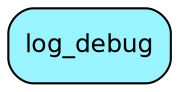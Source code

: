 digraph log_debug  {
node [shape = box style="rounded, filled" fontname = "Helvetica" fontsize = "12" ]
edge [fontname = "Helvetica" fontsize = "9"]

log_debug[fillcolor = "cadetblue1"]
}
